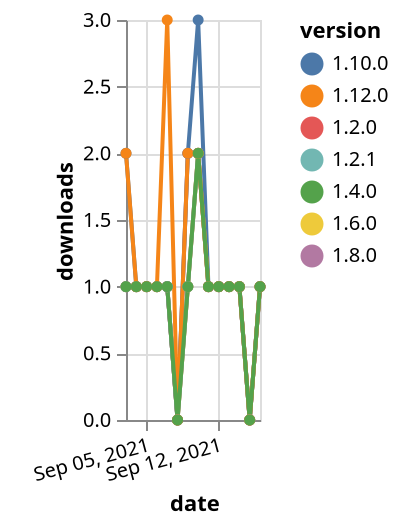 {"$schema": "https://vega.github.io/schema/vega-lite/v5.json", "description": "A simple bar chart with embedded data.", "data": {"values": [{"date": "2021-09-03", "total": 189, "delta": 1, "version": "1.6.0"}, {"date": "2021-09-04", "total": 190, "delta": 1, "version": "1.6.0"}, {"date": "2021-09-05", "total": 191, "delta": 1, "version": "1.6.0"}, {"date": "2021-09-06", "total": 192, "delta": 1, "version": "1.6.0"}, {"date": "2021-09-07", "total": 193, "delta": 1, "version": "1.6.0"}, {"date": "2021-09-08", "total": 193, "delta": 0, "version": "1.6.0"}, {"date": "2021-09-09", "total": 194, "delta": 1, "version": "1.6.0"}, {"date": "2021-09-10", "total": 196, "delta": 2, "version": "1.6.0"}, {"date": "2021-09-11", "total": 197, "delta": 1, "version": "1.6.0"}, {"date": "2021-09-12", "total": 198, "delta": 1, "version": "1.6.0"}, {"date": "2021-09-13", "total": 199, "delta": 1, "version": "1.6.0"}, {"date": "2021-09-14", "total": 200, "delta": 1, "version": "1.6.0"}, {"date": "2021-09-15", "total": 200, "delta": 0, "version": "1.6.0"}, {"date": "2021-09-16", "total": 201, "delta": 1, "version": "1.6.0"}, {"date": "2021-09-03", "total": 173, "delta": 1, "version": "1.8.0"}, {"date": "2021-09-04", "total": 174, "delta": 1, "version": "1.8.0"}, {"date": "2021-09-05", "total": 175, "delta": 1, "version": "1.8.0"}, {"date": "2021-09-06", "total": 176, "delta": 1, "version": "1.8.0"}, {"date": "2021-09-07", "total": 177, "delta": 1, "version": "1.8.0"}, {"date": "2021-09-08", "total": 177, "delta": 0, "version": "1.8.0"}, {"date": "2021-09-09", "total": 179, "delta": 2, "version": "1.8.0"}, {"date": "2021-09-10", "total": 181, "delta": 2, "version": "1.8.0"}, {"date": "2021-09-11", "total": 182, "delta": 1, "version": "1.8.0"}, {"date": "2021-09-12", "total": 183, "delta": 1, "version": "1.8.0"}, {"date": "2021-09-13", "total": 184, "delta": 1, "version": "1.8.0"}, {"date": "2021-09-14", "total": 185, "delta": 1, "version": "1.8.0"}, {"date": "2021-09-15", "total": 185, "delta": 0, "version": "1.8.0"}, {"date": "2021-09-16", "total": 186, "delta": 1, "version": "1.8.0"}, {"date": "2021-09-03", "total": 193, "delta": 2, "version": "1.10.0"}, {"date": "2021-09-04", "total": 194, "delta": 1, "version": "1.10.0"}, {"date": "2021-09-05", "total": 195, "delta": 1, "version": "1.10.0"}, {"date": "2021-09-06", "total": 196, "delta": 1, "version": "1.10.0"}, {"date": "2021-09-07", "total": 197, "delta": 1, "version": "1.10.0"}, {"date": "2021-09-08", "total": 197, "delta": 0, "version": "1.10.0"}, {"date": "2021-09-09", "total": 199, "delta": 2, "version": "1.10.0"}, {"date": "2021-09-10", "total": 202, "delta": 3, "version": "1.10.0"}, {"date": "2021-09-11", "total": 203, "delta": 1, "version": "1.10.0"}, {"date": "2021-09-12", "total": 204, "delta": 1, "version": "1.10.0"}, {"date": "2021-09-13", "total": 205, "delta": 1, "version": "1.10.0"}, {"date": "2021-09-14", "total": 206, "delta": 1, "version": "1.10.0"}, {"date": "2021-09-15", "total": 206, "delta": 0, "version": "1.10.0"}, {"date": "2021-09-16", "total": 207, "delta": 1, "version": "1.10.0"}, {"date": "2021-09-03", "total": 249, "delta": 1, "version": "1.2.0"}, {"date": "2021-09-04", "total": 250, "delta": 1, "version": "1.2.0"}, {"date": "2021-09-05", "total": 251, "delta": 1, "version": "1.2.0"}, {"date": "2021-09-06", "total": 252, "delta": 1, "version": "1.2.0"}, {"date": "2021-09-07", "total": 253, "delta": 1, "version": "1.2.0"}, {"date": "2021-09-08", "total": 253, "delta": 0, "version": "1.2.0"}, {"date": "2021-09-09", "total": 254, "delta": 1, "version": "1.2.0"}, {"date": "2021-09-10", "total": 256, "delta": 2, "version": "1.2.0"}, {"date": "2021-09-11", "total": 257, "delta": 1, "version": "1.2.0"}, {"date": "2021-09-12", "total": 258, "delta": 1, "version": "1.2.0"}, {"date": "2021-09-13", "total": 259, "delta": 1, "version": "1.2.0"}, {"date": "2021-09-14", "total": 260, "delta": 1, "version": "1.2.0"}, {"date": "2021-09-15", "total": 260, "delta": 0, "version": "1.2.0"}, {"date": "2021-09-16", "total": 261, "delta": 1, "version": "1.2.0"}, {"date": "2021-09-03", "total": 243, "delta": 1, "version": "1.2.1"}, {"date": "2021-09-04", "total": 244, "delta": 1, "version": "1.2.1"}, {"date": "2021-09-05", "total": 245, "delta": 1, "version": "1.2.1"}, {"date": "2021-09-06", "total": 246, "delta": 1, "version": "1.2.1"}, {"date": "2021-09-07", "total": 247, "delta": 1, "version": "1.2.1"}, {"date": "2021-09-08", "total": 247, "delta": 0, "version": "1.2.1"}, {"date": "2021-09-09", "total": 248, "delta": 1, "version": "1.2.1"}, {"date": "2021-09-10", "total": 250, "delta": 2, "version": "1.2.1"}, {"date": "2021-09-11", "total": 251, "delta": 1, "version": "1.2.1"}, {"date": "2021-09-12", "total": 252, "delta": 1, "version": "1.2.1"}, {"date": "2021-09-13", "total": 253, "delta": 1, "version": "1.2.1"}, {"date": "2021-09-14", "total": 254, "delta": 1, "version": "1.2.1"}, {"date": "2021-09-15", "total": 254, "delta": 0, "version": "1.2.1"}, {"date": "2021-09-16", "total": 255, "delta": 1, "version": "1.2.1"}, {"date": "2021-09-03", "total": 120, "delta": 2, "version": "1.12.0"}, {"date": "2021-09-04", "total": 121, "delta": 1, "version": "1.12.0"}, {"date": "2021-09-05", "total": 122, "delta": 1, "version": "1.12.0"}, {"date": "2021-09-06", "total": 123, "delta": 1, "version": "1.12.0"}, {"date": "2021-09-07", "total": 126, "delta": 3, "version": "1.12.0"}, {"date": "2021-09-08", "total": 126, "delta": 0, "version": "1.12.0"}, {"date": "2021-09-09", "total": 128, "delta": 2, "version": "1.12.0"}, {"date": "2021-09-10", "total": 130, "delta": 2, "version": "1.12.0"}, {"date": "2021-09-11", "total": 131, "delta": 1, "version": "1.12.0"}, {"date": "2021-09-12", "total": 132, "delta": 1, "version": "1.12.0"}, {"date": "2021-09-13", "total": 133, "delta": 1, "version": "1.12.0"}, {"date": "2021-09-14", "total": 134, "delta": 1, "version": "1.12.0"}, {"date": "2021-09-15", "total": 134, "delta": 0, "version": "1.12.0"}, {"date": "2021-09-16", "total": 135, "delta": 1, "version": "1.12.0"}, {"date": "2021-09-03", "total": 194, "delta": 1, "version": "1.4.0"}, {"date": "2021-09-04", "total": 195, "delta": 1, "version": "1.4.0"}, {"date": "2021-09-05", "total": 196, "delta": 1, "version": "1.4.0"}, {"date": "2021-09-06", "total": 197, "delta": 1, "version": "1.4.0"}, {"date": "2021-09-07", "total": 198, "delta": 1, "version": "1.4.0"}, {"date": "2021-09-08", "total": 198, "delta": 0, "version": "1.4.0"}, {"date": "2021-09-09", "total": 199, "delta": 1, "version": "1.4.0"}, {"date": "2021-09-10", "total": 201, "delta": 2, "version": "1.4.0"}, {"date": "2021-09-11", "total": 202, "delta": 1, "version": "1.4.0"}, {"date": "2021-09-12", "total": 203, "delta": 1, "version": "1.4.0"}, {"date": "2021-09-13", "total": 204, "delta": 1, "version": "1.4.0"}, {"date": "2021-09-14", "total": 205, "delta": 1, "version": "1.4.0"}, {"date": "2021-09-15", "total": 205, "delta": 0, "version": "1.4.0"}, {"date": "2021-09-16", "total": 206, "delta": 1, "version": "1.4.0"}]}, "width": "container", "mark": {"type": "line", "point": {"filled": true}}, "encoding": {"x": {"field": "date", "type": "temporal", "timeUnit": "yearmonthdate", "title": "date", "axis": {"labelAngle": -15}}, "y": {"field": "delta", "type": "quantitative", "title": "downloads"}, "color": {"field": "version", "type": "nominal"}, "tooltip": {"field": "delta"}}}